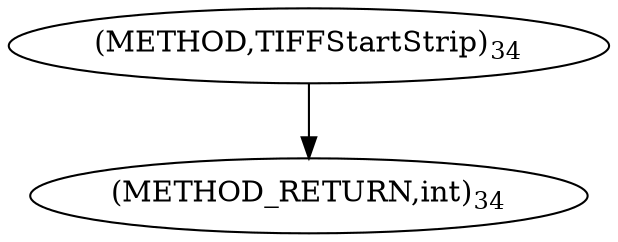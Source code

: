 digraph "TIFFStartStrip" {  
"73946" [label = <(METHOD,TIFFStartStrip)<SUB>34</SUB>> ]
"73949" [label = <(METHOD_RETURN,int)<SUB>34</SUB>> ]
  "73946" -> "73949" 
}
